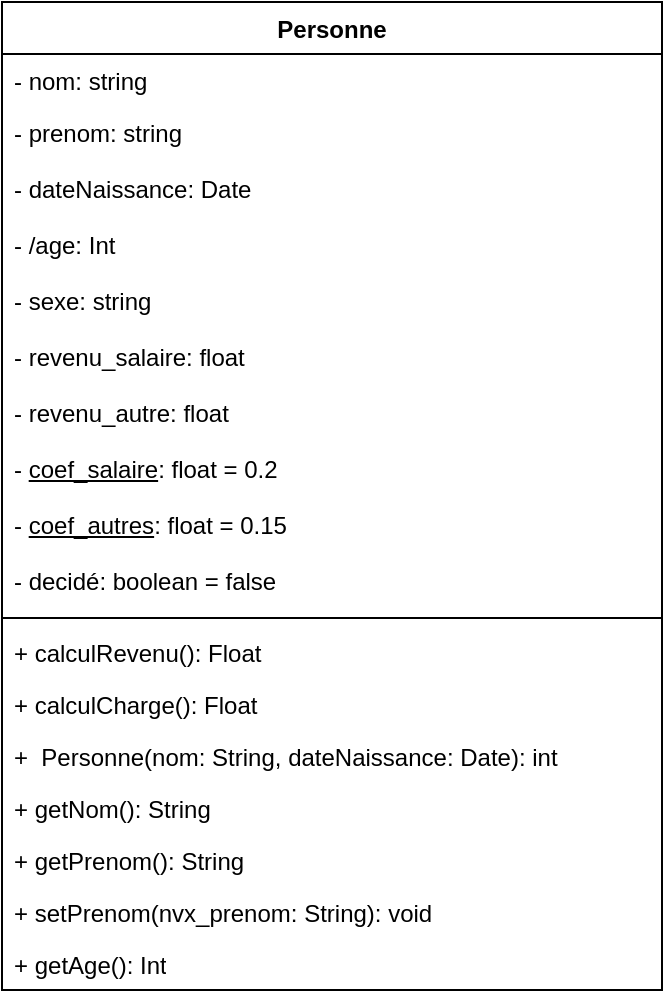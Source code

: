 <mxfile version="27.0.6">
  <diagram name="Page-1" id="gcdVkXMl-r7xvmCYRc7T">
    <mxGraphModel dx="786" dy="459" grid="1" gridSize="10" guides="1" tooltips="1" connect="1" arrows="1" fold="1" page="1" pageScale="1" pageWidth="827" pageHeight="1169" math="0" shadow="0">
      <root>
        <mxCell id="0" />
        <mxCell id="1" parent="0" />
        <mxCell id="Df7A5HrIzo5vBL_NjkHS-1" value="Personne" style="swimlane;fontStyle=1;align=center;verticalAlign=top;childLayout=stackLayout;horizontal=1;startSize=26;horizontalStack=0;resizeParent=1;resizeParentMax=0;resizeLast=0;collapsible=1;marginBottom=0;whiteSpace=wrap;html=1;" vertex="1" parent="1">
          <mxGeometry x="190" y="40" width="330" height="494" as="geometry" />
        </mxCell>
        <mxCell id="Df7A5HrIzo5vBL_NjkHS-2" value="- nom: string&lt;div&gt;&lt;br&gt;&lt;/div&gt;" style="text;strokeColor=none;fillColor=none;align=left;verticalAlign=top;spacingLeft=4;spacingRight=4;overflow=hidden;rotatable=0;points=[[0,0.5],[1,0.5]];portConstraint=eastwest;whiteSpace=wrap;html=1;" vertex="1" parent="Df7A5HrIzo5vBL_NjkHS-1">
          <mxGeometry y="26" width="330" height="26" as="geometry" />
        </mxCell>
        <mxCell id="Df7A5HrIzo5vBL_NjkHS-5" value="- prenom: string&lt;div&gt;&lt;br&gt;&lt;/div&gt;" style="text;strokeColor=none;fillColor=none;align=left;verticalAlign=top;spacingLeft=4;spacingRight=4;overflow=hidden;rotatable=0;points=[[0,0.5],[1,0.5]];portConstraint=eastwest;whiteSpace=wrap;html=1;" vertex="1" parent="Df7A5HrIzo5vBL_NjkHS-1">
          <mxGeometry y="52" width="330" height="28" as="geometry" />
        </mxCell>
        <mxCell id="Df7A5HrIzo5vBL_NjkHS-11" value="- dateNaissance: Date&lt;div&gt;&lt;br&gt;&lt;/div&gt;" style="text;strokeColor=none;fillColor=none;align=left;verticalAlign=top;spacingLeft=4;spacingRight=4;overflow=hidden;rotatable=0;points=[[0,0.5],[1,0.5]];portConstraint=eastwest;whiteSpace=wrap;html=1;" vertex="1" parent="Df7A5HrIzo5vBL_NjkHS-1">
          <mxGeometry y="80" width="330" height="28" as="geometry" />
        </mxCell>
        <mxCell id="Df7A5HrIzo5vBL_NjkHS-24" value="- /age: Int&lt;div&gt;&lt;br&gt;&lt;/div&gt;" style="text;strokeColor=none;fillColor=none;align=left;verticalAlign=top;spacingLeft=4;spacingRight=4;overflow=hidden;rotatable=0;points=[[0,0.5],[1,0.5]];portConstraint=eastwest;whiteSpace=wrap;html=1;" vertex="1" parent="Df7A5HrIzo5vBL_NjkHS-1">
          <mxGeometry y="108" width="330" height="28" as="geometry" />
        </mxCell>
        <mxCell id="Df7A5HrIzo5vBL_NjkHS-12" value="- sexe: string&lt;div&gt;&lt;br&gt;&lt;/div&gt;" style="text;strokeColor=none;fillColor=none;align=left;verticalAlign=top;spacingLeft=4;spacingRight=4;overflow=hidden;rotatable=0;points=[[0,0.5],[1,0.5]];portConstraint=eastwest;whiteSpace=wrap;html=1;" vertex="1" parent="Df7A5HrIzo5vBL_NjkHS-1">
          <mxGeometry y="136" width="330" height="28" as="geometry" />
        </mxCell>
        <mxCell id="Df7A5HrIzo5vBL_NjkHS-13" value="- revenu_salaire: float&amp;nbsp;&lt;div&gt;&lt;br&gt;&lt;/div&gt;" style="text;strokeColor=none;fillColor=none;align=left;verticalAlign=top;spacingLeft=4;spacingRight=4;overflow=hidden;rotatable=0;points=[[0,0.5],[1,0.5]];portConstraint=eastwest;whiteSpace=wrap;html=1;" vertex="1" parent="Df7A5HrIzo5vBL_NjkHS-1">
          <mxGeometry y="164" width="330" height="28" as="geometry" />
        </mxCell>
        <mxCell id="Df7A5HrIzo5vBL_NjkHS-14" value="- revenu_autre: float&amp;nbsp;&lt;div&gt;&lt;br&gt;&lt;/div&gt;" style="text;strokeColor=none;fillColor=none;align=left;verticalAlign=top;spacingLeft=4;spacingRight=4;overflow=hidden;rotatable=0;points=[[0,0.5],[1,0.5]];portConstraint=eastwest;whiteSpace=wrap;html=1;" vertex="1" parent="Df7A5HrIzo5vBL_NjkHS-1">
          <mxGeometry y="192" width="330" height="28" as="geometry" />
        </mxCell>
        <mxCell id="Df7A5HrIzo5vBL_NjkHS-17" value="- &lt;u&gt;coef_salaire&lt;/u&gt;: float = 0.2" style="text;strokeColor=none;fillColor=none;align=left;verticalAlign=top;spacingLeft=4;spacingRight=4;overflow=hidden;rotatable=0;points=[[0,0.5],[1,0.5]];portConstraint=eastwest;whiteSpace=wrap;fontStyle=0;html=1;" vertex="1" parent="Df7A5HrIzo5vBL_NjkHS-1">
          <mxGeometry y="220" width="330" height="28" as="geometry" />
        </mxCell>
        <mxCell id="Df7A5HrIzo5vBL_NjkHS-18" value="- &lt;u&gt;coef_autres&lt;/u&gt;: float = 0.15" style="text;strokeColor=none;fillColor=none;align=left;verticalAlign=top;spacingLeft=4;spacingRight=4;overflow=hidden;rotatable=0;points=[[0,0.5],[1,0.5]];portConstraint=eastwest;whiteSpace=wrap;fontStyle=0;html=1;" vertex="1" parent="Df7A5HrIzo5vBL_NjkHS-1">
          <mxGeometry y="248" width="330" height="28" as="geometry" />
        </mxCell>
        <mxCell id="Df7A5HrIzo5vBL_NjkHS-20" value="- decidé: boolean = false" style="text;strokeColor=none;fillColor=none;align=left;verticalAlign=top;spacingLeft=4;spacingRight=4;overflow=hidden;rotatable=0;points=[[0,0.5],[1,0.5]];portConstraint=eastwest;whiteSpace=wrap;html=1;" vertex="1" parent="Df7A5HrIzo5vBL_NjkHS-1">
          <mxGeometry y="276" width="330" height="28" as="geometry" />
        </mxCell>
        <mxCell id="Df7A5HrIzo5vBL_NjkHS-3" value="" style="line;strokeWidth=1;fillColor=none;align=left;verticalAlign=middle;spacingTop=-1;spacingLeft=3;spacingRight=3;rotatable=0;labelPosition=right;points=[];portConstraint=eastwest;strokeColor=inherit;" vertex="1" parent="Df7A5HrIzo5vBL_NjkHS-1">
          <mxGeometry y="304" width="330" height="8" as="geometry" />
        </mxCell>
        <mxCell id="Df7A5HrIzo5vBL_NjkHS-4" value="+ calculRevenu(): Float" style="text;strokeColor=none;fillColor=none;align=left;verticalAlign=top;spacingLeft=4;spacingRight=4;overflow=hidden;rotatable=0;points=[[0,0.5],[1,0.5]];portConstraint=eastwest;whiteSpace=wrap;html=1;" vertex="1" parent="Df7A5HrIzo5vBL_NjkHS-1">
          <mxGeometry y="312" width="330" height="26" as="geometry" />
        </mxCell>
        <mxCell id="Df7A5HrIzo5vBL_NjkHS-19" value="+ calculCharge(): Float" style="text;strokeColor=none;fillColor=none;align=left;verticalAlign=top;spacingLeft=4;spacingRight=4;overflow=hidden;rotatable=0;points=[[0,0.5],[1,0.5]];portConstraint=eastwest;whiteSpace=wrap;html=1;" vertex="1" parent="Df7A5HrIzo5vBL_NjkHS-1">
          <mxGeometry y="338" width="330" height="26" as="geometry" />
        </mxCell>
        <mxCell id="Df7A5HrIzo5vBL_NjkHS-16" value="+&amp;nbsp; Personne(nom: String, dateNaissance: Date): int" style="text;strokeColor=none;fillColor=none;align=left;verticalAlign=top;spacingLeft=4;spacingRight=4;overflow=hidden;rotatable=0;points=[[0,0.5],[1,0.5]];portConstraint=eastwest;whiteSpace=wrap;html=1;" vertex="1" parent="Df7A5HrIzo5vBL_NjkHS-1">
          <mxGeometry y="364" width="330" height="26" as="geometry" />
        </mxCell>
        <mxCell id="Df7A5HrIzo5vBL_NjkHS-21" value="+ getNom(): String" style="text;strokeColor=none;fillColor=none;align=left;verticalAlign=top;spacingLeft=4;spacingRight=4;overflow=hidden;rotatable=0;points=[[0,0.5],[1,0.5]];portConstraint=eastwest;whiteSpace=wrap;html=1;" vertex="1" parent="Df7A5HrIzo5vBL_NjkHS-1">
          <mxGeometry y="390" width="330" height="26" as="geometry" />
        </mxCell>
        <mxCell id="Df7A5HrIzo5vBL_NjkHS-22" value="+ getPrenom(): String" style="text;strokeColor=none;fillColor=none;align=left;verticalAlign=top;spacingLeft=4;spacingRight=4;overflow=hidden;rotatable=0;points=[[0,0.5],[1,0.5]];portConstraint=eastwest;whiteSpace=wrap;html=1;" vertex="1" parent="Df7A5HrIzo5vBL_NjkHS-1">
          <mxGeometry y="416" width="330" height="26" as="geometry" />
        </mxCell>
        <mxCell id="Df7A5HrIzo5vBL_NjkHS-25" value="+ setPrenom(nvx_prenom: String): void" style="text;strokeColor=none;fillColor=none;align=left;verticalAlign=top;spacingLeft=4;spacingRight=4;overflow=hidden;rotatable=0;points=[[0,0.5],[1,0.5]];portConstraint=eastwest;whiteSpace=wrap;html=1;" vertex="1" parent="Df7A5HrIzo5vBL_NjkHS-1">
          <mxGeometry y="442" width="330" height="26" as="geometry" />
        </mxCell>
        <mxCell id="Df7A5HrIzo5vBL_NjkHS-23" value="+ getAge(): Int" style="text;strokeColor=none;fillColor=none;align=left;verticalAlign=top;spacingLeft=4;spacingRight=4;overflow=hidden;rotatable=0;points=[[0,0.5],[1,0.5]];portConstraint=eastwest;whiteSpace=wrap;html=1;" vertex="1" parent="Df7A5HrIzo5vBL_NjkHS-1">
          <mxGeometry y="468" width="330" height="26" as="geometry" />
        </mxCell>
      </root>
    </mxGraphModel>
  </diagram>
</mxfile>
